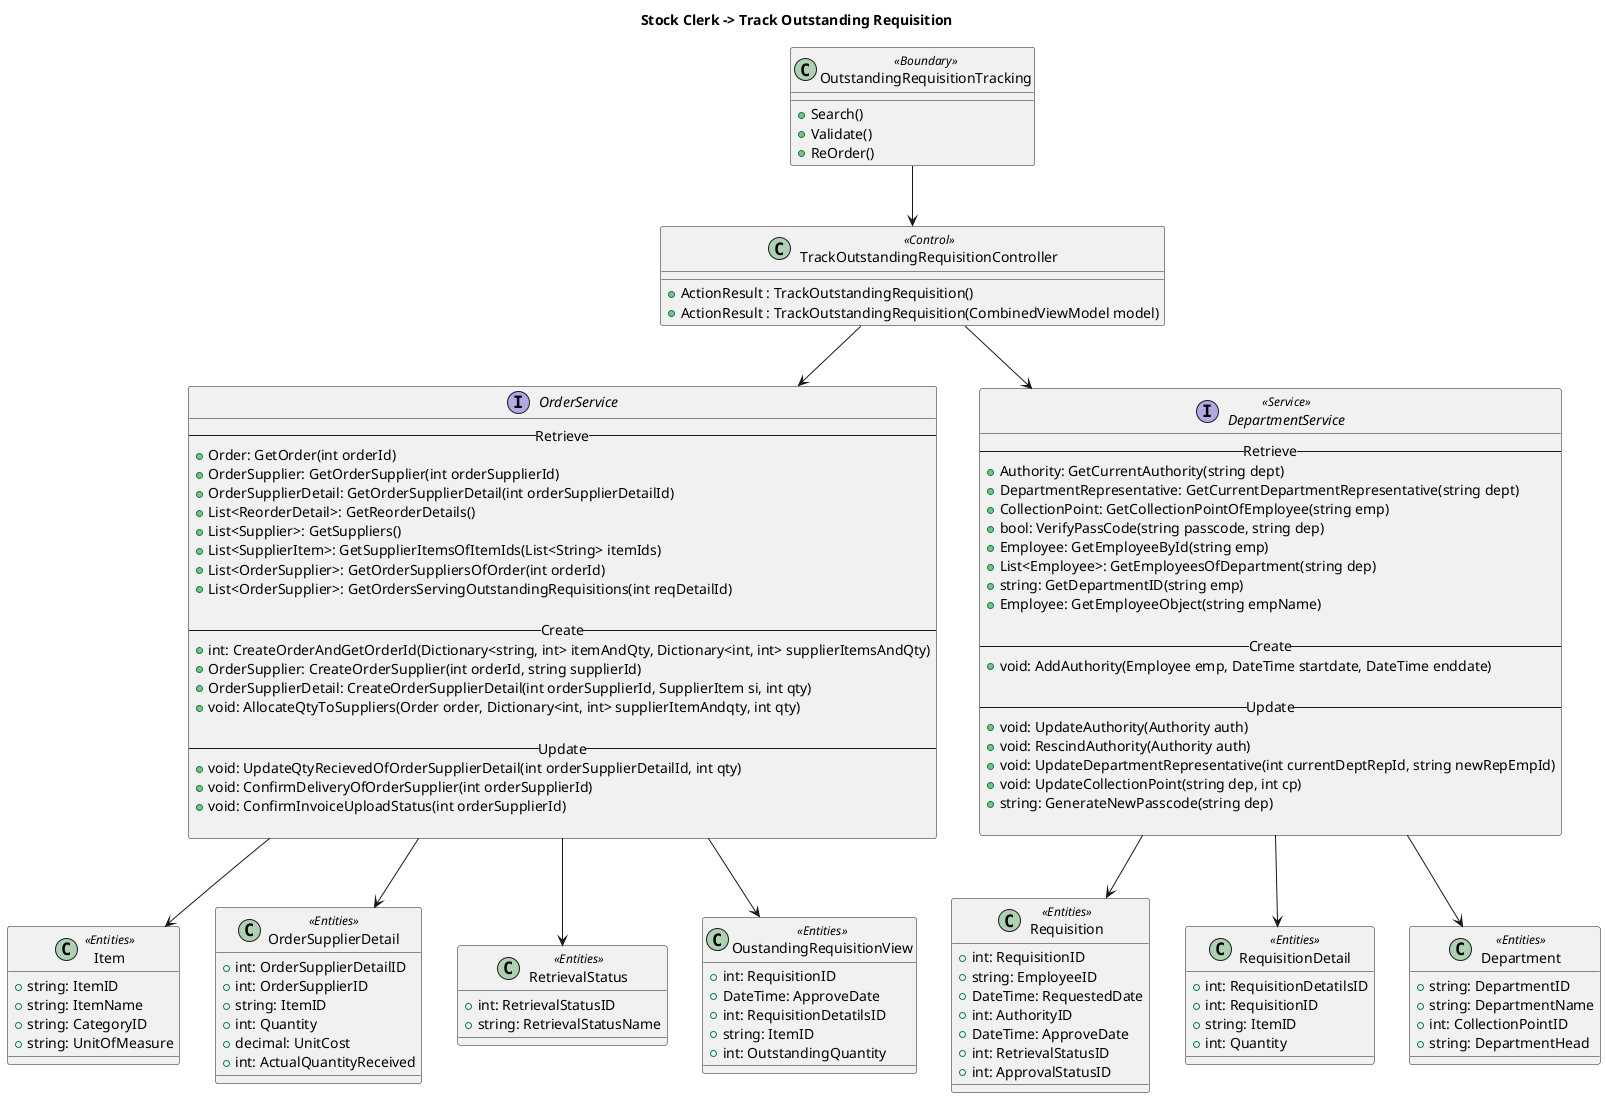 @startuml
title "Stock Clerk -> Track Outstanding Requisition"

Class OutstandingRequisitionTracking <<Boundary>>{

    +Search()
    +Validate()
    +ReOrder()
}

Class TrackOutstandingRequisitionController <<Control>> {
    
    +ActionResult : TrackOutstandingRequisition()
    +ActionResult : TrackOutstandingRequisition(CombinedViewModel model)    
 
}

Interface OrderService {
    --Retrieve--
    ' Loops through and calls the second method
    +Order: GetOrder(int orderId)
    +OrderSupplier: GetOrderSupplier(int orderSupplierId)
    +OrderSupplierDetail: GetOrderSupplierDetail(int orderSupplierDetailId)
    +List<ReorderDetail>: GetReorderDetails()
    +List<Supplier>: GetSuppliers()
    +List<SupplierItem>: GetSupplierItemsOfItemIds(List<String> itemIds)
    +List<OrderSupplier>: GetOrderSuppliersOfOrder(int orderId)
    +List<OrderSupplier>: GetOrdersServingOutstandingRequisitions(int reqDetailId)

    --Create--
    ' createNewOrder will call addOrder, addOrderSupplier and addOrderSupplierDetails
    +int: CreateOrderAndGetOrderId(Dictionary<string, int> itemAndQty, Dictionary<int, int> supplierItemsAndQty)
    +OrderSupplier: CreateOrderSupplier(int orderId, string supplierId)
    +OrderSupplierDetail: CreateOrderSupplierDetail(int orderSupplierId, SupplierItem si, int qty)
    +void: AllocateQtyToSuppliers(Order order, Dictionary<int, int> supplierItemAndqty, int qty)

    --Update--
    +void: UpdateQtyRecievedOfOrderSupplierDetail(int orderSupplierDetailId, int qty)
    +void: ConfirmDeliveryOfOrderSupplier(int orderSupplierId)
    +void: ConfirmInvoiceUploadStatus(int orderSupplierId)

   }
Interface DepartmentService <<Service>> {
    --Retrieve--
    ' Get authorised person based on current date
    +Authority: GetCurrentAuthority(string dept)
    +DepartmentRepresentative: GetCurrentDepartmentRepresentative(string dept)
    +CollectionPoint: GetCollectionPointOfEmployee(string emp)
    +bool: VerifyPassCode(string passcode, string dep)
    +Employee: GetEmployeeById(string emp)
    +List<Employee>: GetEmployeesOfDepartment(string dep)
    +string: GetDepartmentID(string emp)
    +Employee: GetEmployeeObject(string empName)

    --Create--
    ' Add emp as Authority with start and end date, and add Dep Head with start date = emp end date + 1
    +void: AddAuthority(Employee emp, DateTime startdate, DateTime enddate)

    --Update--
    +void: UpdateAuthority(Authority auth)
    +void: RescindAuthority(Authority auth)
    +void: UpdateDepartmentRepresentative(int currentDeptRepId, string newRepEmpId)
    +void: UpdateCollectionPoint(string dep, int cp)
    +string: GenerateNewPasscode(string dep)

}

Class Requisition <<Entities>> {
+int: RequisitionID
+string: EmployeeID
+DateTime: RequestedDate
+int: AuthorityID
+DateTime: ApproveDate
+int: RetrievalStatusID
+int: ApprovalStatusID
}

Class RequisitionDetail <<Entities>> {
+int: RequisitionDetatilsID
+int: RequisitionID
+string: ItemID
+int: Quantity
}
Class Item <<Entities>> {
+string: ItemID
+string: ItemName
+string: CategoryID
+string: UnitOfMeasure
}

Class Department <<Entities>> {
+string: DepartmentID
+string: DepartmentName
+int: CollectionPointID
+string: DepartmentHead
}

Class OrderSupplierDetail <<Entities>> {
+int: OrderSupplierDetailID
+int: OrderSupplierID
+string: ItemID
+int: Quantity
+decimal: UnitCost
+int: ActualQuantityReceived
}

Class RetrievalStatus <<Entities>> {
+int: RetrievalStatusID
+string: RetrievalStatusName
}
Class OustandingRequisitionView <<Entities>> {
+int: RequisitionID
+DateTime: ApproveDate
+int: RequisitionDetatilsID
+string: ItemID
+int: OutstandingQuantity
}


OutstandingRequisitionTracking --> TrackOutstandingRequisitionController
TrackOutstandingRequisitionController --> OrderService
TrackOutstandingRequisitionController --> DepartmentService
DepartmentService --> Department
DepartmentService --> Requisition
DepartmentService --> RequisitionDetail
OrderService -->Item
OrderService --> OrderSupplierDetail
OrderService --> RetrievalStatus
OrderService --> OustandingRequisitionView

@enduml